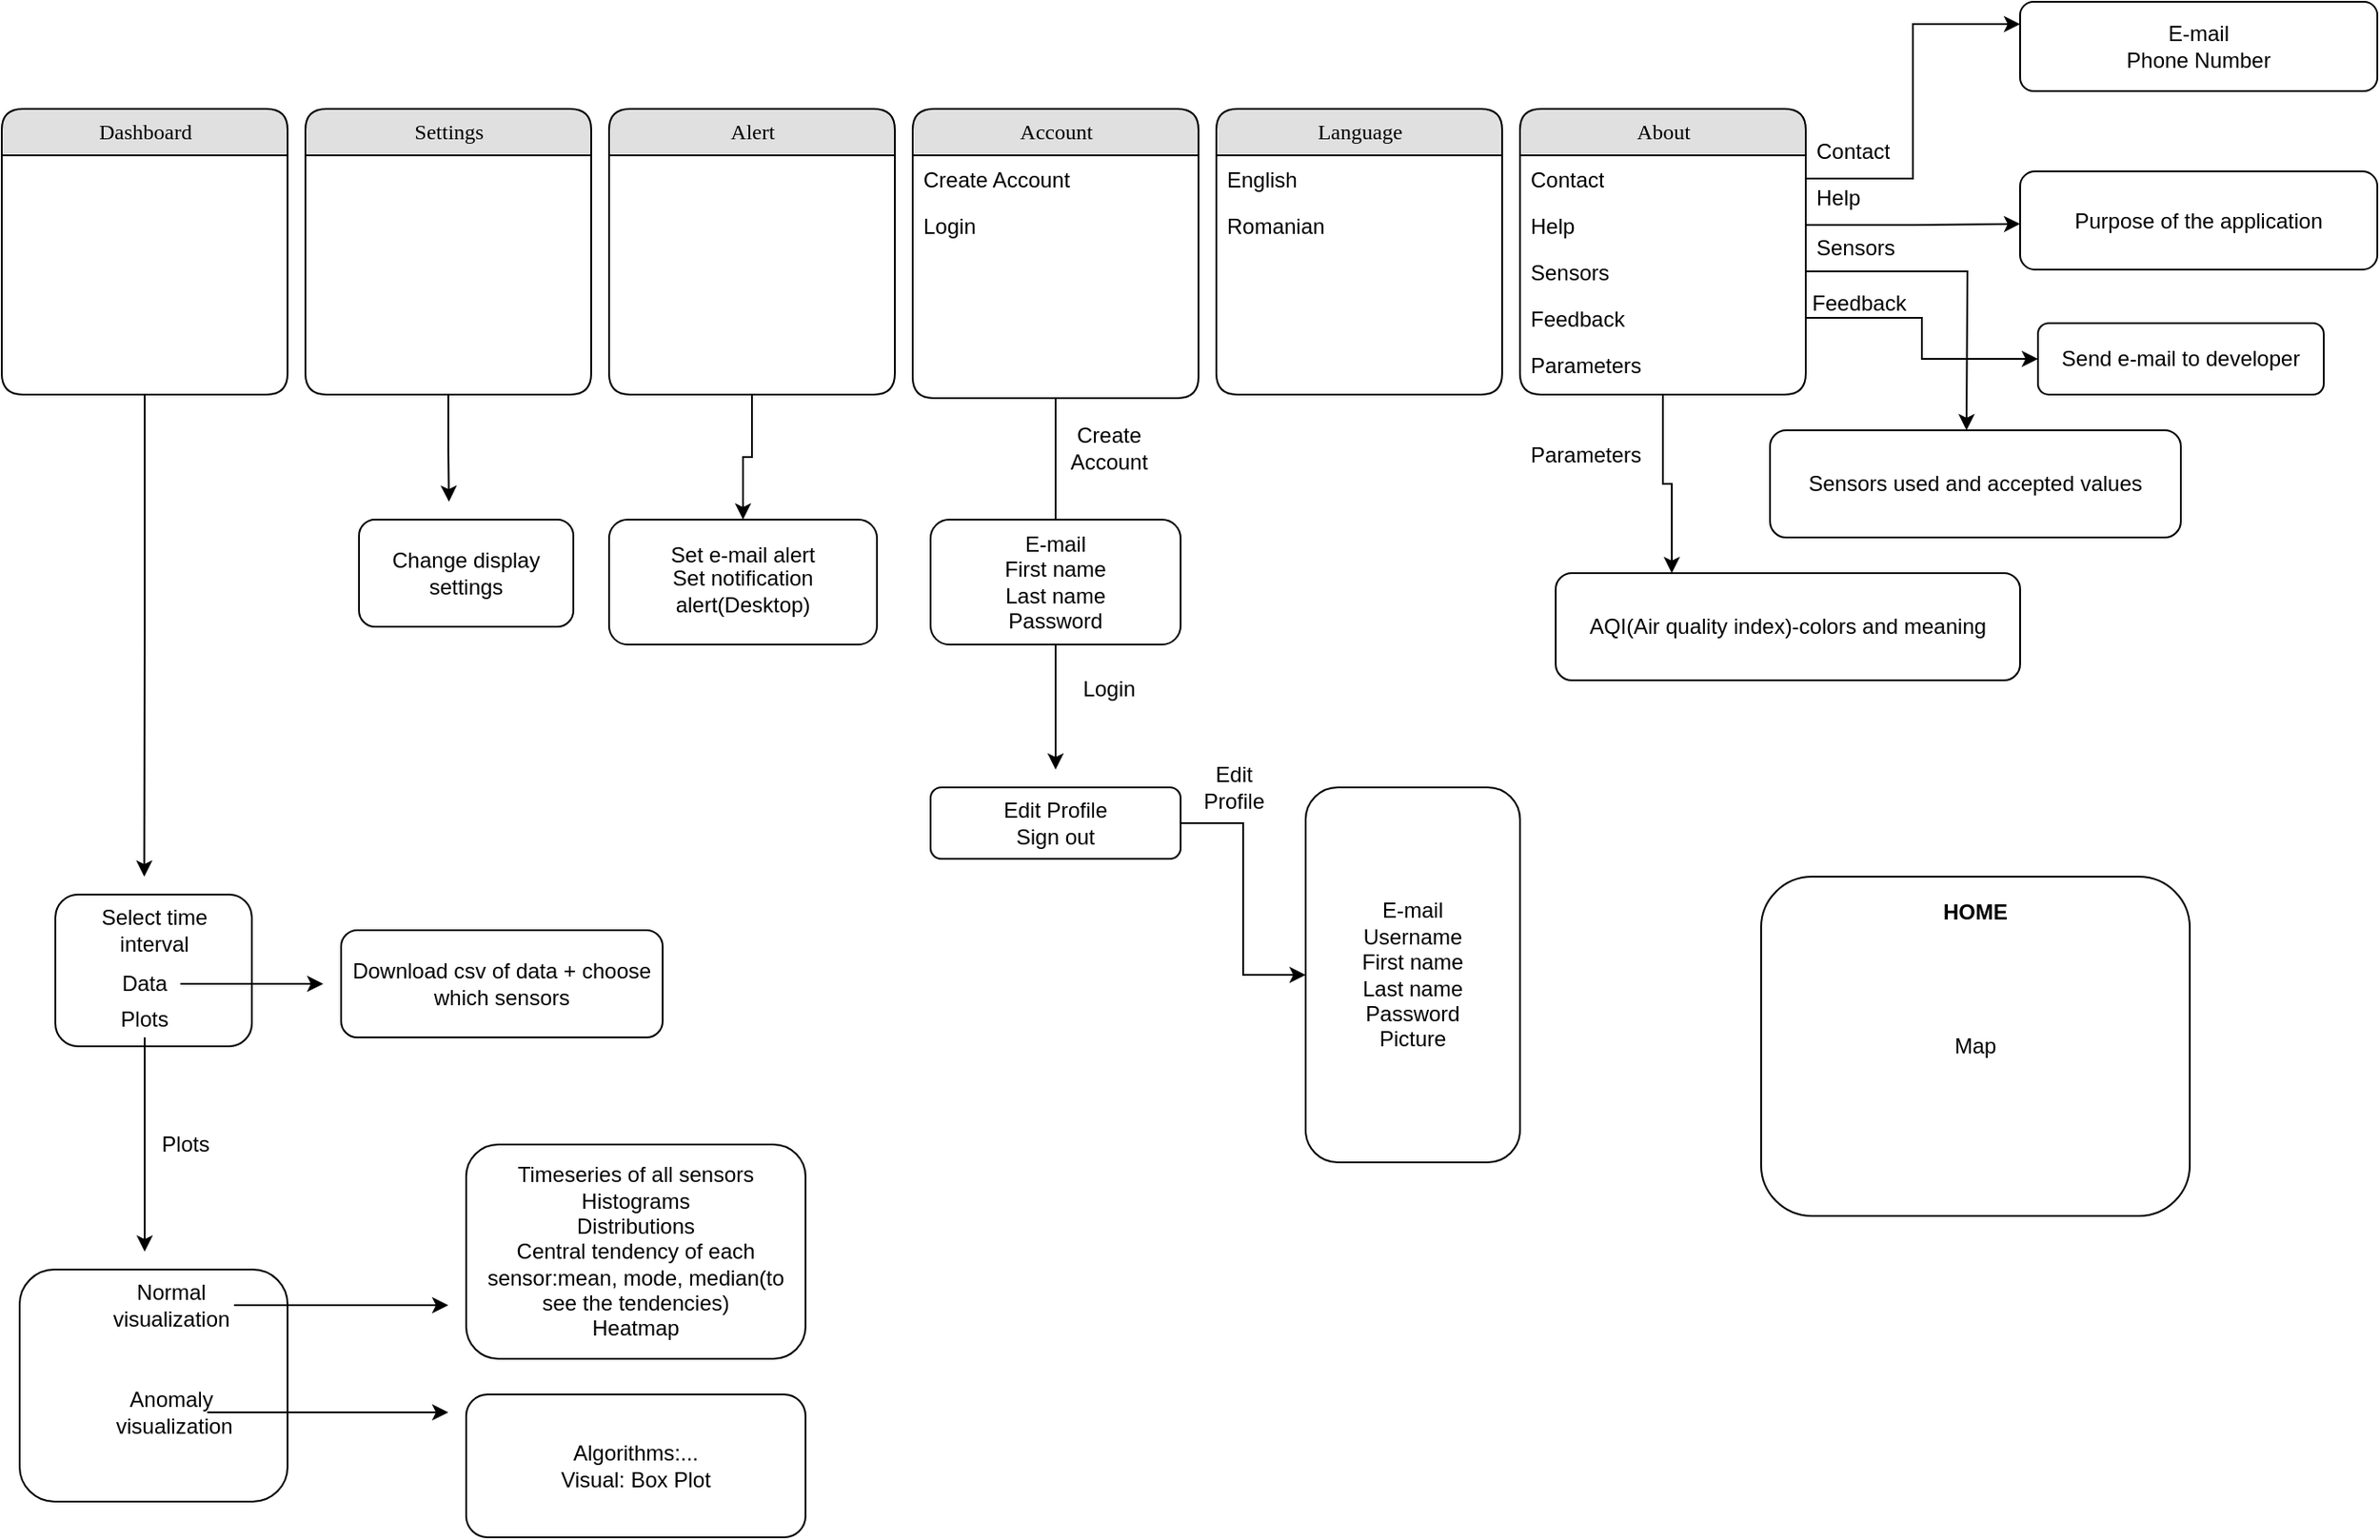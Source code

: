 <mxfile version="12.4.3" type="github" pages="1"><diagram name="Page-1" id="b520641d-4fe3-3701-9064-5fc419738815"><mxGraphModel dx="1937" dy="707" grid="1" gridSize="10" guides="1" tooltips="1" connect="1" arrows="1" fold="1" page="1" pageScale="1" pageWidth="1100" pageHeight="850" background="#ffffff" math="0" shadow="0"><root><mxCell id="0"/><mxCell id="1" parent="0"/><mxCell id="4UOXkCe4wVnyE_RviwDx-70" style="edgeStyle=orthogonalEdgeStyle;rounded=0;orthogonalLoop=1;jettySize=auto;html=1;exitX=0.5;exitY=1;exitDx=0;exitDy=0;" edge="1" parent="1" source="21ea969265ad0168-6"><mxGeometry relative="1" as="geometry"><mxPoint x="89.765" y="530" as="targetPoint"/></mxGeometry></mxCell><mxCell id="21ea969265ad0168-6" value="Dashboard" style="swimlane;html=1;fontStyle=0;childLayout=stackLayout;horizontal=1;startSize=26;fillColor=#e0e0e0;horizontalStack=0;resizeParent=1;resizeLast=0;collapsible=1;marginBottom=0;swimlaneFillColor=#ffffff;align=center;rounded=1;shadow=0;comic=0;labelBackgroundColor=none;strokeWidth=1;fontFamily=Verdana;fontSize=12" parent="1" vertex="1"><mxGeometry x="10" y="100" width="160" height="160" as="geometry"/></mxCell><mxCell id="4UOXkCe4wVnyE_RviwDx-68" style="edgeStyle=orthogonalEdgeStyle;rounded=0;orthogonalLoop=1;jettySize=auto;html=1;exitX=0.5;exitY=1;exitDx=0;exitDy=0;" edge="1" parent="1" source="21ea969265ad0168-10"><mxGeometry relative="1" as="geometry"><mxPoint x="260.353" y="320" as="targetPoint"/></mxGeometry></mxCell><mxCell id="21ea969265ad0168-10" value="Settings" style="swimlane;html=1;fontStyle=0;childLayout=stackLayout;horizontal=1;startSize=26;fillColor=#e0e0e0;horizontalStack=0;resizeParent=1;resizeLast=0;collapsible=1;marginBottom=0;swimlaneFillColor=#ffffff;align=center;rounded=1;shadow=0;comic=0;labelBackgroundColor=none;strokeWidth=1;fontFamily=Verdana;fontSize=12" parent="1" vertex="1"><mxGeometry x="180" y="100" width="160" height="160" as="geometry"/></mxCell><mxCell id="4UOXkCe4wVnyE_RviwDx-45" style="edgeStyle=orthogonalEdgeStyle;rounded=0;orthogonalLoop=1;jettySize=auto;html=1;exitX=0.5;exitY=1;exitDx=0;exitDy=0;entryX=0.5;entryY=0;entryDx=0;entryDy=0;" edge="1" parent="1" source="21ea969265ad0168-14" target="4UOXkCe4wVnyE_RviwDx-39"><mxGeometry relative="1" as="geometry"><Array as="points"><mxPoint x="430" y="295"/><mxPoint x="425" y="295"/></Array></mxGeometry></mxCell><mxCell id="21ea969265ad0168-14" value="Alert" style="swimlane;html=1;fontStyle=0;childLayout=stackLayout;horizontal=1;startSize=26;fillColor=#e0e0e0;horizontalStack=0;resizeParent=1;resizeLast=0;collapsible=1;marginBottom=0;swimlaneFillColor=#ffffff;align=center;rounded=1;shadow=0;comic=0;labelBackgroundColor=none;strokeWidth=1;fontFamily=Verdana;fontSize=12" parent="1" vertex="1"><mxGeometry x="350" y="100" width="160" height="160" as="geometry"/></mxCell><mxCell id="21ea969265ad0168-18" value="Language" style="swimlane;html=1;fontStyle=0;childLayout=stackLayout;horizontal=1;startSize=26;fillColor=#e0e0e0;horizontalStack=0;resizeParent=1;resizeLast=0;collapsible=1;marginBottom=0;swimlaneFillColor=#ffffff;align=center;rounded=1;shadow=0;comic=0;labelBackgroundColor=none;strokeWidth=1;fontFamily=Verdana;fontSize=12" parent="1" vertex="1"><mxGeometry x="690" y="100" width="160" height="160" as="geometry"/></mxCell><mxCell id="21ea969265ad0168-19" value="English" style="text;html=1;strokeColor=none;fillColor=none;spacingLeft=4;spacingRight=4;whiteSpace=wrap;overflow=hidden;rotatable=0;points=[[0,0.5],[1,0.5]];portConstraint=eastwest;" parent="21ea969265ad0168-18" vertex="1"><mxGeometry y="26" width="160" height="26" as="geometry"/></mxCell><mxCell id="21ea969265ad0168-20" value="Romanian" style="text;html=1;strokeColor=none;fillColor=none;spacingLeft=4;spacingRight=4;whiteSpace=wrap;overflow=hidden;rotatable=0;points=[[0,0.5],[1,0.5]];portConstraint=eastwest;" parent="21ea969265ad0168-18" vertex="1"><mxGeometry y="52" width="160" height="26" as="geometry"/></mxCell><mxCell id="4UOXkCe4wVnyE_RviwDx-13" style="edgeStyle=orthogonalEdgeStyle;rounded=0;orthogonalLoop=1;jettySize=auto;html=1;" edge="1" parent="1" source="21ea969265ad0168-22"><mxGeometry relative="1" as="geometry"><mxPoint x="600" y="470" as="targetPoint"/></mxGeometry></mxCell><mxCell id="21ea969265ad0168-22" value="Account" style="swimlane;html=1;fontStyle=0;childLayout=stackLayout;horizontal=1;startSize=26;fillColor=#e0e0e0;horizontalStack=0;resizeParent=1;resizeLast=0;collapsible=1;marginBottom=0;swimlaneFillColor=#ffffff;align=center;rounded=1;shadow=0;comic=0;labelBackgroundColor=none;strokeWidth=1;fontFamily=Verdana;fontSize=12" parent="1" vertex="1"><mxGeometry x="520" y="100" width="160" height="162" as="geometry"/></mxCell><mxCell id="21ea969265ad0168-23" value="Create Account" style="text;html=1;strokeColor=none;fillColor=none;spacingLeft=4;spacingRight=4;whiteSpace=wrap;overflow=hidden;rotatable=0;points=[[0,0.5],[1,0.5]];portConstraint=eastwest;" parent="21ea969265ad0168-22" vertex="1"><mxGeometry y="26" width="160" height="26" as="geometry"/></mxCell><mxCell id="21ea969265ad0168-24" value="Login" style="text;html=1;strokeColor=none;fillColor=none;spacingLeft=4;spacingRight=4;whiteSpace=wrap;overflow=hidden;rotatable=0;points=[[0,0.5],[1,0.5]];portConstraint=eastwest;" parent="21ea969265ad0168-22" vertex="1"><mxGeometry y="52" width="160" height="110" as="geometry"/></mxCell><mxCell id="4UOXkCe4wVnyE_RviwDx-65" style="edgeStyle=orthogonalEdgeStyle;rounded=0;orthogonalLoop=1;jettySize=auto;html=1;entryX=0.25;entryY=0;entryDx=0;entryDy=0;" edge="1" parent="1" source="21ea969265ad0168-26" target="4UOXkCe4wVnyE_RviwDx-64"><mxGeometry relative="1" as="geometry"><Array as="points"><mxPoint x="940" y="310"/><mxPoint x="945" y="310"/></Array></mxGeometry></mxCell><mxCell id="21ea969265ad0168-26" value="About" style="swimlane;html=1;fontStyle=0;childLayout=stackLayout;horizontal=1;startSize=26;fillColor=#e0e0e0;horizontalStack=0;resizeParent=1;resizeLast=0;collapsible=1;marginBottom=0;swimlaneFillColor=#ffffff;align=center;rounded=1;shadow=0;comic=0;labelBackgroundColor=none;strokeWidth=1;fontFamily=Verdana;fontSize=12" parent="1" vertex="1"><mxGeometry x="860" y="100" width="160" height="160" as="geometry"/></mxCell><mxCell id="21ea969265ad0168-27" value="Contact" style="text;html=1;strokeColor=none;fillColor=none;spacingLeft=4;spacingRight=4;whiteSpace=wrap;overflow=hidden;rotatable=0;points=[[0,0.5],[1,0.5]];portConstraint=eastwest;" parent="21ea969265ad0168-26" vertex="1"><mxGeometry y="26" width="160" height="26" as="geometry"/></mxCell><mxCell id="21ea969265ad0168-28" value="Help" style="text;html=1;strokeColor=none;fillColor=none;spacingLeft=4;spacingRight=4;whiteSpace=wrap;overflow=hidden;rotatable=0;points=[[0,0.5],[1,0.5]];portConstraint=eastwest;" parent="21ea969265ad0168-26" vertex="1"><mxGeometry y="52" width="160" height="26" as="geometry"/></mxCell><mxCell id="21ea969265ad0168-29" value="Sensors" style="text;html=1;strokeColor=none;fillColor=none;spacingLeft=4;spacingRight=4;whiteSpace=wrap;overflow=hidden;rotatable=0;points=[[0,0.5],[1,0.5]];portConstraint=eastwest;" parent="21ea969265ad0168-26" vertex="1"><mxGeometry y="78" width="160" height="26" as="geometry"/></mxCell><mxCell id="4UOXkCe4wVnyE_RviwDx-1" value="Feedback" style="text;html=1;strokeColor=none;fillColor=none;spacingLeft=4;spacingRight=4;whiteSpace=wrap;overflow=hidden;rotatable=0;points=[[0,0.5],[1,0.5]];portConstraint=eastwest;" vertex="1" parent="21ea969265ad0168-26"><mxGeometry y="104" width="160" height="26" as="geometry"/></mxCell><mxCell id="4UOXkCe4wVnyE_RviwDx-2" value="Parameters" style="text;html=1;strokeColor=none;fillColor=none;spacingLeft=4;spacingRight=4;whiteSpace=wrap;overflow=hidden;rotatable=0;points=[[0,0.5],[1,0.5]];portConstraint=eastwest;" vertex="1" parent="21ea969265ad0168-26"><mxGeometry y="130" width="160" height="26" as="geometry"/></mxCell><mxCell id="4UOXkCe4wVnyE_RviwDx-14" value="E-mail&lt;br&gt;First name&lt;br&gt;Last name&lt;br&gt;Password" style="rounded=1;whiteSpace=wrap;html=1;" vertex="1" parent="1"><mxGeometry x="530" y="330" width="140" height="70" as="geometry"/></mxCell><mxCell id="4UOXkCe4wVnyE_RviwDx-17" value="Create Account" style="text;html=1;strokeColor=none;fillColor=none;align=center;verticalAlign=middle;whiteSpace=wrap;rounded=0;" vertex="1" parent="1"><mxGeometry x="610" y="280" width="40" height="20" as="geometry"/></mxCell><mxCell id="4UOXkCe4wVnyE_RviwDx-18" value="Login" style="text;html=1;strokeColor=none;fillColor=none;align=center;verticalAlign=middle;whiteSpace=wrap;rounded=0;" vertex="1" parent="1"><mxGeometry x="610" y="414.67" width="40" height="20" as="geometry"/></mxCell><mxCell id="4UOXkCe4wVnyE_RviwDx-32" style="edgeStyle=orthogonalEdgeStyle;rounded=0;orthogonalLoop=1;jettySize=auto;html=1;exitX=1;exitY=0.5;exitDx=0;exitDy=0;entryX=0;entryY=0.5;entryDx=0;entryDy=0;" edge="1" parent="1" source="4UOXkCe4wVnyE_RviwDx-25" target="4UOXkCe4wVnyE_RviwDx-30"><mxGeometry relative="1" as="geometry"/></mxCell><mxCell id="4UOXkCe4wVnyE_RviwDx-25" value="" style="rounded=1;whiteSpace=wrap;html=1;" vertex="1" parent="1"><mxGeometry x="530" y="480" width="140" height="40" as="geometry"/></mxCell><mxCell id="4UOXkCe4wVnyE_RviwDx-26" value="Edit Profile&lt;br&gt;Sign out" style="text;html=1;strokeColor=none;fillColor=none;align=center;verticalAlign=middle;whiteSpace=wrap;rounded=0;" vertex="1" parent="1"><mxGeometry x="550" y="490" width="100" height="20" as="geometry"/></mxCell><mxCell id="4UOXkCe4wVnyE_RviwDx-30" value="" style="rounded=1;whiteSpace=wrap;html=1;" vertex="1" parent="1"><mxGeometry x="740" y="480" width="120" height="210" as="geometry"/></mxCell><mxCell id="4UOXkCe4wVnyE_RviwDx-35" value="Edit Profile" style="text;html=1;strokeColor=none;fillColor=none;align=center;verticalAlign=middle;whiteSpace=wrap;rounded=0;" vertex="1" parent="1"><mxGeometry x="680" y="470" width="40" height="20" as="geometry"/></mxCell><mxCell id="4UOXkCe4wVnyE_RviwDx-37" value="E-mail&lt;br&gt;Username&lt;br&gt;First name&lt;br&gt;Last name&lt;br&gt;Password&lt;br&gt;Picture" style="text;html=1;strokeColor=none;fillColor=none;align=center;verticalAlign=middle;whiteSpace=wrap;rounded=0;" vertex="1" parent="1"><mxGeometry x="770" y="530" width="60" height="110" as="geometry"/></mxCell><mxCell id="4UOXkCe4wVnyE_RviwDx-39" value="" style="rounded=1;whiteSpace=wrap;html=1;" vertex="1" parent="1"><mxGeometry x="350" y="330" width="150" height="70" as="geometry"/></mxCell><mxCell id="4UOXkCe4wVnyE_RviwDx-40" value="Set e-mail alert" style="text;html=1;strokeColor=none;fillColor=none;align=center;verticalAlign=middle;whiteSpace=wrap;rounded=0;" vertex="1" parent="1"><mxGeometry x="370" y="340" width="110" height="20" as="geometry"/></mxCell><mxCell id="4UOXkCe4wVnyE_RviwDx-41" value="Set notification alert(Desktop)" style="text;html=1;strokeColor=none;fillColor=none;align=center;verticalAlign=middle;whiteSpace=wrap;rounded=0;" vertex="1" parent="1"><mxGeometry x="370" y="360" width="110" height="20" as="geometry"/></mxCell><mxCell id="4UOXkCe4wVnyE_RviwDx-46" value="E-mail&lt;br&gt;Phone Number" style="rounded=1;whiteSpace=wrap;html=1;" vertex="1" parent="1"><mxGeometry x="1140" y="40" width="200" height="50" as="geometry"/></mxCell><mxCell id="4UOXkCe4wVnyE_RviwDx-48" style="edgeStyle=orthogonalEdgeStyle;rounded=0;orthogonalLoop=1;jettySize=auto;html=1;exitX=1;exitY=0.5;exitDx=0;exitDy=0;entryX=0;entryY=0.25;entryDx=0;entryDy=0;" edge="1" parent="1" source="21ea969265ad0168-27" target="4UOXkCe4wVnyE_RviwDx-46"><mxGeometry relative="1" as="geometry"/></mxCell><mxCell id="4UOXkCe4wVnyE_RviwDx-49" value="Contact" style="text;html=1;strokeColor=none;fillColor=none;spacingLeft=4;spacingRight=4;whiteSpace=wrap;overflow=hidden;rotatable=0;points=[[0,0.5],[1,0.5]];portConstraint=eastwest;" vertex="1" parent="1"><mxGeometry x="1020" y="110" width="60" height="26" as="geometry"/></mxCell><mxCell id="4UOXkCe4wVnyE_RviwDx-50" style="edgeStyle=orthogonalEdgeStyle;rounded=0;orthogonalLoop=1;jettySize=auto;html=1;exitX=1;exitY=0.5;exitDx=0;exitDy=0;" edge="1" parent="1" source="21ea969265ad0168-28"><mxGeometry relative="1" as="geometry"><mxPoint x="1140" y="164.412" as="targetPoint"/></mxGeometry></mxCell><mxCell id="4UOXkCe4wVnyE_RviwDx-51" value="Help" style="text;html=1;strokeColor=none;fillColor=none;spacingLeft=4;spacingRight=4;whiteSpace=wrap;overflow=hidden;rotatable=0;points=[[0,0.5],[1,0.5]];portConstraint=eastwest;" vertex="1" parent="1"><mxGeometry x="1020" y="136" width="80" height="26" as="geometry"/></mxCell><mxCell id="4UOXkCe4wVnyE_RviwDx-52" value="Purpose of the application" style="rounded=1;whiteSpace=wrap;html=1;" vertex="1" parent="1"><mxGeometry x="1140" y="135" width="200" height="55" as="geometry"/></mxCell><mxCell id="4UOXkCe4wVnyE_RviwDx-57" style="edgeStyle=orthogonalEdgeStyle;rounded=0;orthogonalLoop=1;jettySize=auto;html=1;exitX=1;exitY=0.5;exitDx=0;exitDy=0;" edge="1" parent="1" source="21ea969265ad0168-29"><mxGeometry relative="1" as="geometry"><mxPoint x="1110" y="280" as="targetPoint"/></mxGeometry></mxCell><mxCell id="4UOXkCe4wVnyE_RviwDx-58" value="Sensors" style="text;html=1;strokeColor=none;fillColor=none;spacingLeft=4;spacingRight=4;whiteSpace=wrap;overflow=hidden;rotatable=0;points=[[0,0.5],[1,0.5]];portConstraint=eastwest;" vertex="1" parent="1"><mxGeometry x="1020" y="164" width="160" height="26" as="geometry"/></mxCell><mxCell id="4UOXkCe4wVnyE_RviwDx-59" value="Sensors used and accepted values" style="rounded=1;whiteSpace=wrap;html=1;" vertex="1" parent="1"><mxGeometry x="1000" y="280" width="230" height="60" as="geometry"/></mxCell><mxCell id="4UOXkCe4wVnyE_RviwDx-61" value="Send e-mail to developer" style="rounded=1;whiteSpace=wrap;html=1;" vertex="1" parent="1"><mxGeometry x="1150" y="220" width="160" height="40" as="geometry"/></mxCell><mxCell id="4UOXkCe4wVnyE_RviwDx-62" style="edgeStyle=orthogonalEdgeStyle;rounded=0;orthogonalLoop=1;jettySize=auto;html=1;exitX=1;exitY=0.5;exitDx=0;exitDy=0;entryX=0;entryY=0.5;entryDx=0;entryDy=0;" edge="1" parent="1" source="4UOXkCe4wVnyE_RviwDx-1" target="4UOXkCe4wVnyE_RviwDx-61"><mxGeometry relative="1" as="geometry"/></mxCell><mxCell id="4UOXkCe4wVnyE_RviwDx-63" value="Feedback" style="text;html=1;strokeColor=none;fillColor=none;align=center;verticalAlign=middle;whiteSpace=wrap;rounded=0;" vertex="1" parent="1"><mxGeometry x="1030" y="200" width="40" height="17" as="geometry"/></mxCell><mxCell id="4UOXkCe4wVnyE_RviwDx-64" value="AQI(Air quality index)-colors and meaning" style="rounded=1;whiteSpace=wrap;html=1;" vertex="1" parent="1"><mxGeometry x="880" y="360" width="260" height="60" as="geometry"/></mxCell><mxCell id="4UOXkCe4wVnyE_RviwDx-66" value="Parameters" style="text;html=1;strokeColor=none;fillColor=none;spacingLeft=4;spacingRight=4;whiteSpace=wrap;overflow=hidden;rotatable=0;points=[[0,0.5],[1,0.5]];portConstraint=eastwest;" vertex="1" parent="1"><mxGeometry x="860" y="280" width="80" height="26" as="geometry"/></mxCell><mxCell id="4UOXkCe4wVnyE_RviwDx-69" value="Change display settings" style="rounded=1;whiteSpace=wrap;html=1;" vertex="1" parent="1"><mxGeometry x="210" y="330" width="120" height="60" as="geometry"/></mxCell><mxCell id="4UOXkCe4wVnyE_RviwDx-71" value="" style="rounded=1;whiteSpace=wrap;html=1;" vertex="1" parent="1"><mxGeometry x="40" y="540" width="110" height="85" as="geometry"/></mxCell><mxCell id="4UOXkCe4wVnyE_RviwDx-93" value="" style="edgeStyle=orthogonalEdgeStyle;rounded=0;orthogonalLoop=1;jettySize=auto;html=1;" edge="1" parent="1" source="4UOXkCe4wVnyE_RviwDx-72"><mxGeometry relative="1" as="geometry"><mxPoint x="190" y="590" as="targetPoint"/></mxGeometry></mxCell><mxCell id="4UOXkCe4wVnyE_RviwDx-72" value="Data" style="text;html=1;strokeColor=none;fillColor=none;align=center;verticalAlign=middle;whiteSpace=wrap;rounded=0;" vertex="1" parent="1"><mxGeometry x="70" y="580" width="40" height="20" as="geometry"/></mxCell><mxCell id="4UOXkCe4wVnyE_RviwDx-79" style="edgeStyle=orthogonalEdgeStyle;rounded=0;orthogonalLoop=1;jettySize=auto;html=1;" edge="1" parent="1" source="4UOXkCe4wVnyE_RviwDx-73"><mxGeometry relative="1" as="geometry"><mxPoint x="90" y="740" as="targetPoint"/></mxGeometry></mxCell><mxCell id="4UOXkCe4wVnyE_RviwDx-73" value="Plots" style="text;html=1;strokeColor=none;fillColor=none;align=center;verticalAlign=middle;whiteSpace=wrap;rounded=0;" vertex="1" parent="1"><mxGeometry x="70" y="600" width="40" height="20" as="geometry"/></mxCell><mxCell id="4UOXkCe4wVnyE_RviwDx-75" value="Plots" style="text;html=1;strokeColor=none;fillColor=none;align=center;verticalAlign=middle;whiteSpace=wrap;rounded=0;" vertex="1" parent="1"><mxGeometry x="92.5" y="670" width="40" height="20" as="geometry"/></mxCell><mxCell id="4UOXkCe4wVnyE_RviwDx-78" value="Select time interval" style="text;html=1;strokeColor=none;fillColor=none;align=center;verticalAlign=middle;whiteSpace=wrap;rounded=0;" vertex="1" parent="1"><mxGeometry x="57.5" y="550" width="75" height="20" as="geometry"/></mxCell><mxCell id="4UOXkCe4wVnyE_RviwDx-80" value="" style="rounded=1;whiteSpace=wrap;html=1;" vertex="1" parent="1"><mxGeometry x="20" y="750" width="150" height="130" as="geometry"/></mxCell><mxCell id="4UOXkCe4wVnyE_RviwDx-85" value="" style="edgeStyle=orthogonalEdgeStyle;rounded=0;orthogonalLoop=1;jettySize=auto;html=1;" edge="1" parent="1" source="4UOXkCe4wVnyE_RviwDx-81"><mxGeometry relative="1" as="geometry"><mxPoint x="260" y="770" as="targetPoint"/></mxGeometry></mxCell><mxCell id="4UOXkCe4wVnyE_RviwDx-81" value="Normal visualization" style="text;html=1;strokeColor=none;fillColor=none;align=center;verticalAlign=middle;whiteSpace=wrap;rounded=0;" vertex="1" parent="1"><mxGeometry x="70" y="760" width="70" height="20" as="geometry"/></mxCell><mxCell id="4UOXkCe4wVnyE_RviwDx-88" value="" style="edgeStyle=orthogonalEdgeStyle;rounded=0;orthogonalLoop=1;jettySize=auto;html=1;" edge="1" parent="1" source="4UOXkCe4wVnyE_RviwDx-86"><mxGeometry relative="1" as="geometry"><mxPoint x="260" y="830" as="targetPoint"/></mxGeometry></mxCell><mxCell id="4UOXkCe4wVnyE_RviwDx-86" value="Anomaly&lt;br&gt;&amp;nbsp;visualization" style="text;html=1;strokeColor=none;fillColor=none;align=center;verticalAlign=middle;whiteSpace=wrap;rounded=0;" vertex="1" parent="1"><mxGeometry x="85" y="820" width="40" height="20" as="geometry"/></mxCell><mxCell id="4UOXkCe4wVnyE_RviwDx-90" value="Timeseries of all sensors&lt;br&gt;Histograms&lt;br&gt;Distributions&lt;br&gt;Central tendency of each sensor:mean, mode, median(to see the tendencies)&lt;br&gt;Heatmap" style="rounded=1;whiteSpace=wrap;html=1;" vertex="1" parent="1"><mxGeometry x="270" y="680" width="190" height="120" as="geometry"/></mxCell><mxCell id="4UOXkCe4wVnyE_RviwDx-91" value="Algorithms:...&lt;br&gt;Visual: Box Plot" style="rounded=1;whiteSpace=wrap;html=1;" vertex="1" parent="1"><mxGeometry x="270" y="820" width="190" height="80" as="geometry"/></mxCell><mxCell id="4UOXkCe4wVnyE_RviwDx-94" value="Download csv of data + choose which sensors" style="rounded=1;whiteSpace=wrap;html=1;" vertex="1" parent="1"><mxGeometry x="200" y="560" width="180" height="60" as="geometry"/></mxCell><mxCell id="4UOXkCe4wVnyE_RviwDx-100" value="" style="rounded=1;whiteSpace=wrap;html=1;" vertex="1" parent="1"><mxGeometry x="995" y="530" width="240" height="190" as="geometry"/></mxCell><mxCell id="4UOXkCe4wVnyE_RviwDx-101" value="&lt;b&gt;HOME&lt;/b&gt;" style="text;html=1;strokeColor=none;fillColor=none;align=center;verticalAlign=middle;whiteSpace=wrap;rounded=0;" vertex="1" parent="1"><mxGeometry x="1095" y="540" width="40" height="20" as="geometry"/></mxCell><mxCell id="4UOXkCe4wVnyE_RviwDx-102" value="Map" style="text;html=1;strokeColor=none;fillColor=none;align=center;verticalAlign=middle;whiteSpace=wrap;rounded=0;" vertex="1" parent="1"><mxGeometry x="1095" y="615" width="40" height="20" as="geometry"/></mxCell></root></mxGraphModel></diagram></mxfile>
